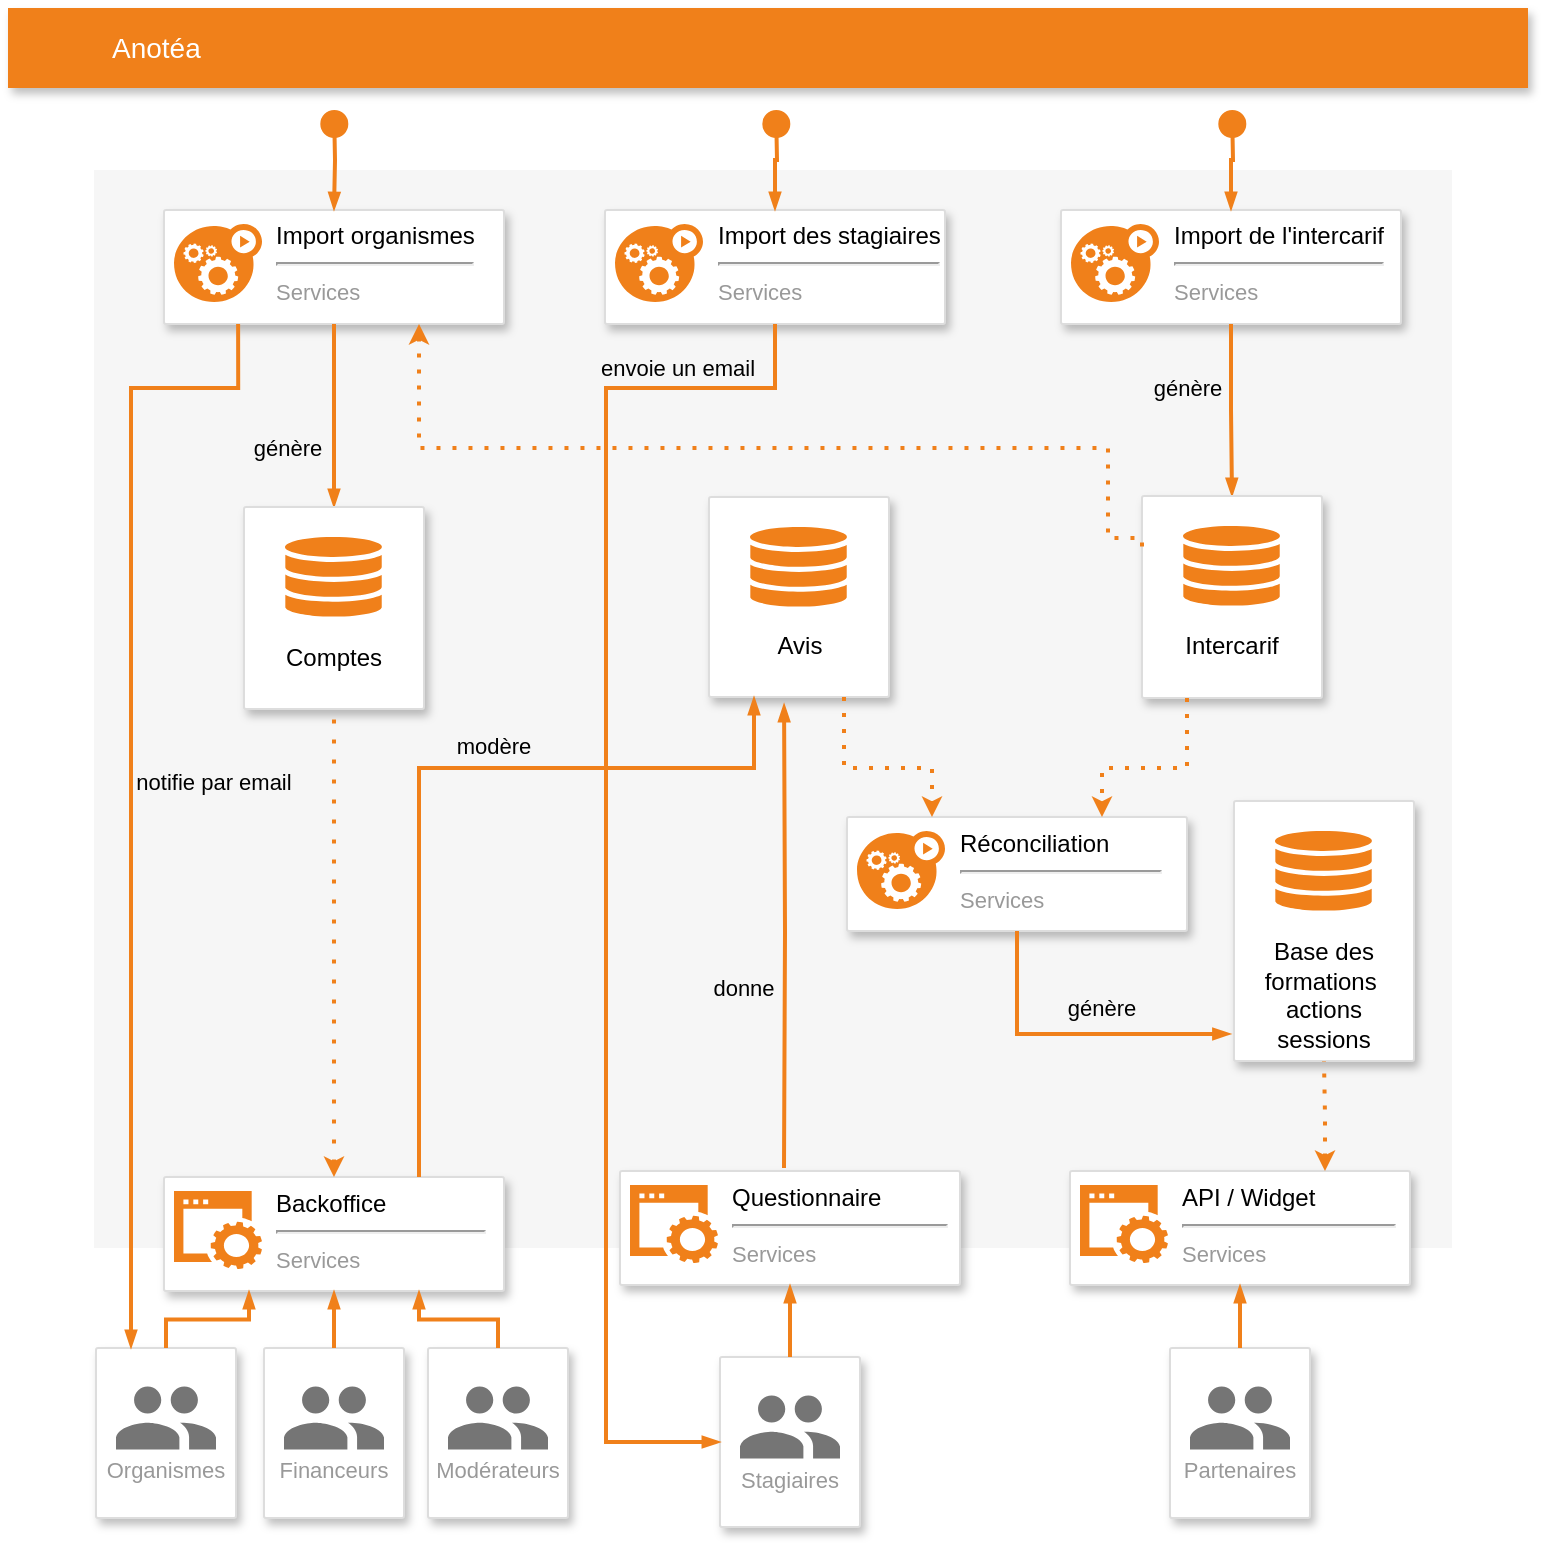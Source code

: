 <mxfile version="10.8.9" type="device"><diagram id="f106602c-feb2-e66a-4537-3a34d633f6aa" name="Page-1"><mxGraphModel dx="1036" dy="569" grid="1" gridSize="10" guides="1" tooltips="1" connect="1" arrows="1" fold="1" page="1" pageScale="1" pageWidth="1169" pageHeight="827" background="#ffffff" math="0" shadow="0"><root><mxCell id="0"/><mxCell id="1" parent="0"/><mxCell id="14" value="" style="fillColor=#F6F6F6;strokeColor=none;shadow=0;gradientColor=none;fontSize=14;align=left;spacing=10;fontColor=#717171;9E9E9E;verticalAlign=top;spacingTop=-4;fontStyle=0;spacingLeft=40;html=1;" parent="1" vertex="1"><mxGeometry x="243" y="121" width="679" height="539" as="geometry"/></mxCell><mxCell id="818" value="Anotéa" style="fillColor=#F0801A;strokeColor=none;shadow=1;gradientColor=none;fontSize=14;align=left;spacingLeft=50;fontColor=#ffffff;html=1;" parent="1" vertex="1"><mxGeometry x="200" y="40" width="760" height="40" as="geometry"/></mxCell><mxCell id="slbEmEllGNm7vpvM2xZo-1019" value="" style="strokeColor=#dddddd;fillColor=#ffffff;shadow=1;strokeWidth=1;rounded=1;absoluteArcSize=1;arcSize=2;fontSize=11;fontColor=#9E9E9E;align=center;html=1;" parent="1" vertex="1"><mxGeometry x="726.5" y="141" width="170" height="57" as="geometry"/></mxCell><mxCell id="slbEmEllGNm7vpvM2xZo-1020" value="&lt;font color=&quot;#000000&quot;&gt;Import de l'intercarif&lt;/font&gt;&lt;br&gt;&lt;hr&gt;&lt;font style=&quot;font-size: 11px&quot;&gt;Services&lt;/font&gt;" style="dashed=0;connectable=0;html=1;fillColor=#F0801A;strokeColor=none;shape=mxgraph.gcp2.gear_load;part=1;labelPosition=right;verticalLabelPosition=middle;align=left;verticalAlign=top;spacingLeft=5;fontColor=#999999;fontSize=12;spacingTop=-8;" parent="slbEmEllGNm7vpvM2xZo-1019" vertex="1"><mxGeometry width="44" height="39" relative="1" as="geometry"><mxPoint x="5" y="7" as="offset"/></mxGeometry></mxCell><mxCell id="slbEmEllGNm7vpvM2xZo-1035" value="" style="strokeColor=#dddddd;fillColor=#ffffff;shadow=1;strokeWidth=1;rounded=1;absoluteArcSize=1;arcSize=2;fontSize=11;fontColor=#9E9E9E;align=center;html=1;" parent="1" vertex="1"><mxGeometry x="278" y="141" width="170" height="57" as="geometry"/></mxCell><mxCell id="slbEmEllGNm7vpvM2xZo-1036" value="&lt;font color=&quot;#000000&quot;&gt;Import organismes&lt;/font&gt;&lt;br&gt;&lt;hr&gt;&lt;font style=&quot;font-size: 11px&quot;&gt;Services&lt;/font&gt;" style="dashed=0;connectable=0;html=1;fillColor=#F0801A;strokeColor=none;shape=mxgraph.gcp2.gear_load;part=1;labelPosition=right;verticalLabelPosition=middle;align=left;verticalAlign=top;spacingLeft=5;fontColor=#999999;fontSize=12;spacingTop=-8;" parent="slbEmEllGNm7vpvM2xZo-1035" vertex="1"><mxGeometry width="44" height="39" relative="1" as="geometry"><mxPoint x="5" y="7" as="offset"/></mxGeometry></mxCell><mxCell id="slbEmEllGNm7vpvM2xZo-1040" style="edgeStyle=orthogonalEdgeStyle;rounded=0;elbow=vertical;html=1;labelBackgroundColor=none;startFill=1;startSize=4;endArrow=blockThin;endFill=1;endSize=4;jettySize=auto;orthogonalLoop=1;strokeColor=#F0801A;strokeWidth=2;fontSize=12;fontColor=#000000;align=left;dashed=0;entryX=0.5;entryY=0;entryDx=0;entryDy=0;" parent="1" source="slbEmEllGNm7vpvM2xZo-1019" target="slbEmEllGNm7vpvM2xZo-1075" edge="1"><mxGeometry relative="1" as="geometry"><mxPoint x="370" y="256" as="sourcePoint"/><mxPoint x="496" y="339.667" as="targetPoint"/></mxGeometry></mxCell><mxCell id="slbEmEllGNm7vpvM2xZo-1041" style="edgeStyle=orthogonalEdgeStyle;rounded=0;elbow=vertical;html=1;labelBackgroundColor=none;startFill=1;startSize=4;endArrow=blockThin;endFill=1;endSize=4;jettySize=auto;orthogonalLoop=1;strokeColor=#F0801A;strokeWidth=2;fontSize=12;fontColor=#000000;align=left;dashed=0;exitX=0.5;exitY=1;exitDx=0;exitDy=0;entryX=0.5;entryY=0;entryDx=0;entryDy=0;" parent="1" source="slbEmEllGNm7vpvM2xZo-1035" target="slbEmEllGNm7vpvM2xZo-1073" edge="1"><mxGeometry relative="1" as="geometry"><Array as="points"/><mxPoint x="380" y="266" as="sourcePoint"/><mxPoint x="492" y="264" as="targetPoint"/></mxGeometry></mxCell><mxCell id="slbEmEllGNm7vpvM2xZo-1048" value="" style="strokeColor=#dddddd;fillColor=#ffffff;shadow=1;strokeWidth=1;rounded=1;absoluteArcSize=1;arcSize=2;fontSize=11;fontColor=#9E9E9E;align=center;html=1;" parent="1" vertex="1"><mxGeometry x="498.5" y="141" width="170" height="57" as="geometry"/></mxCell><mxCell id="slbEmEllGNm7vpvM2xZo-1049" value="&lt;font color=&quot;#000000&quot;&gt;Import des stagiaires&lt;/font&gt;&lt;br&gt;&lt;hr&gt;&lt;font style=&quot;font-size: 11px&quot;&gt;Services&lt;/font&gt;" style="dashed=0;connectable=0;html=1;fillColor=#F0801A;strokeColor=none;shape=mxgraph.gcp2.gear_load;part=1;labelPosition=right;verticalLabelPosition=middle;align=left;verticalAlign=top;spacingLeft=5;fontColor=#999999;fontSize=12;spacingTop=-8;" parent="slbEmEllGNm7vpvM2xZo-1048" vertex="1"><mxGeometry width="44" height="39" relative="1" as="geometry"><mxPoint x="5" y="7" as="offset"/></mxGeometry></mxCell><mxCell id="slbEmEllGNm7vpvM2xZo-1050" value="" style="strokeColor=#dddddd;fillColor=#ffffff;shadow=1;strokeWidth=1;rounded=1;absoluteArcSize=1;arcSize=2;fontSize=11;fontColor=#9E9E9E;align=center;html=1;" parent="1" vertex="1"><mxGeometry x="619.5" y="444.5" width="170" height="57" as="geometry"/></mxCell><mxCell id="slbEmEllGNm7vpvM2xZo-1051" value="&lt;font color=&quot;#000000&quot;&gt;Réconciliation&amp;nbsp; &amp;nbsp; &amp;nbsp; &amp;nbsp;&amp;nbsp;&lt;/font&gt;&lt;br&gt;&lt;hr&gt;&lt;font style=&quot;font-size: 11px&quot;&gt;Services&lt;/font&gt;" style="dashed=0;connectable=0;html=1;fillColor=#F0801A;strokeColor=none;shape=mxgraph.gcp2.gear_load;part=1;labelPosition=right;verticalLabelPosition=middle;align=left;verticalAlign=top;spacingLeft=5;fontColor=#999999;fontSize=12;spacingTop=-8;" parent="slbEmEllGNm7vpvM2xZo-1050" vertex="1"><mxGeometry width="44" height="39" relative="1" as="geometry"><mxPoint x="5" y="7" as="offset"/></mxGeometry></mxCell><mxCell id="slbEmEllGNm7vpvM2xZo-1059" value="" style="strokeColor=#dddddd;fillColor=#ffffff;shadow=1;strokeWidth=1;rounded=1;absoluteArcSize=1;arcSize=2;fontSize=11;fontColor=#9E9E9E;align=center;html=1;" parent="1" vertex="1"><mxGeometry x="506" y="621.5" width="170" height="57" as="geometry"/></mxCell><mxCell id="slbEmEllGNm7vpvM2xZo-1060" value="&lt;font color=&quot;#000000&quot;&gt;Questionnaire&amp;nbsp; &amp;nbsp; &amp;nbsp; &amp;nbsp; &amp;nbsp;&amp;nbsp;&lt;/font&gt;&lt;br&gt;&lt;hr&gt;&lt;font style=&quot;font-size: 11px&quot;&gt;Services&lt;/font&gt;" style="dashed=0;connectable=0;html=1;fillColor=#F0801A;strokeColor=none;shape=mxgraph.gcp2.website;part=1;labelPosition=right;verticalLabelPosition=middle;align=left;verticalAlign=top;spacingLeft=5;fontColor=#999999;fontSize=12;spacingTop=-8;" parent="slbEmEllGNm7vpvM2xZo-1059" vertex="1"><mxGeometry width="44" height="39" relative="1" as="geometry"><mxPoint x="5" y="7" as="offset"/></mxGeometry></mxCell><mxCell id="slbEmEllGNm7vpvM2xZo-1067" value="Stagiaires&#10;" style="strokeColor=#dddddd;fillColor=#ffffff;shadow=1;strokeWidth=1;rounded=1;absoluteArcSize=1;arcSize=2;labelPosition=center;verticalLabelPosition=middle;align=center;verticalAlign=bottom;spacingLeft=0;fontColor=#999999;fontSize=11;whiteSpace=wrap;spacingBottom=2;" parent="1" vertex="1"><mxGeometry x="556" y="714.5" width="70" height="85" as="geometry"/></mxCell><mxCell id="slbEmEllGNm7vpvM2xZo-1068" value="" style="dashed=0;connectable=0;html=1;fillColor=#757575;strokeColor=none;shape=mxgraph.gcp2.users;part=1;" parent="slbEmEllGNm7vpvM2xZo-1067" vertex="1"><mxGeometry x="0.5" width="50" height="31.5" relative="1" as="geometry"><mxPoint x="-25" y="19.25" as="offset"/></mxGeometry></mxCell><mxCell id="slbEmEllGNm7vpvM2xZo-1073" value="Comptes&#10;" style="strokeColor=#dddddd;fillColor=#ffffff;shadow=1;strokeWidth=1;rounded=1;absoluteArcSize=1;arcSize=2;labelPosition=center;verticalLabelPosition=middle;align=center;verticalAlign=bottom;spacingLeft=0;fontColor=#000000;fontSize=12;whiteSpace=wrap;spacingBottom=2;" parent="1" vertex="1"><mxGeometry x="318" y="289.5" width="90" height="101" as="geometry"/></mxCell><mxCell id="slbEmEllGNm7vpvM2xZo-1074" value="" style="dashed=0;connectable=0;html=1;fillColor=#F0801A;strokeColor=none;shape=mxgraph.gcp2.cloud_monitoring;part=1;" parent="slbEmEllGNm7vpvM2xZo-1073" vertex="1"><mxGeometry x="0.5" width="50" height="40" relative="1" as="geometry"><mxPoint x="-25" y="15" as="offset"/></mxGeometry></mxCell><mxCell id="slbEmEllGNm7vpvM2xZo-1075" value="Intercarif&#10;" style="strokeColor=#dddddd;fillColor=#ffffff;shadow=1;strokeWidth=1;rounded=1;absoluteArcSize=1;arcSize=2;labelPosition=center;verticalLabelPosition=middle;align=center;verticalAlign=bottom;spacingLeft=0;fontColor=#000000;fontSize=12;whiteSpace=wrap;spacingBottom=2;" parent="1" vertex="1"><mxGeometry x="767" y="284" width="90" height="101" as="geometry"/></mxCell><mxCell id="slbEmEllGNm7vpvM2xZo-1076" value="" style="dashed=0;connectable=0;html=1;fillColor=#F0801A;strokeColor=none;shape=mxgraph.gcp2.cloud_monitoring;part=1;" parent="slbEmEllGNm7vpvM2xZo-1075" vertex="1"><mxGeometry x="0.5" width="50" height="40" relative="1" as="geometry"><mxPoint x="-25" y="15" as="offset"/></mxGeometry></mxCell><mxCell id="slbEmEllGNm7vpvM2xZo-1077" value="Avis&#10;" style="strokeColor=#dddddd;fillColor=#ffffff;shadow=1;strokeWidth=1;rounded=1;absoluteArcSize=1;arcSize=2;labelPosition=center;verticalLabelPosition=middle;align=center;verticalAlign=bottom;spacingLeft=0;fontColor=#000000;fontSize=12;whiteSpace=wrap;spacingBottom=2;" parent="1" vertex="1"><mxGeometry x="550.5" y="284.5" width="90" height="100" as="geometry"/></mxCell><mxCell id="slbEmEllGNm7vpvM2xZo-1078" value="" style="dashed=0;connectable=0;html=1;fillColor=#F0801A;strokeColor=none;shape=mxgraph.gcp2.cloud_monitoring;part=1;" parent="slbEmEllGNm7vpvM2xZo-1077" vertex="1"><mxGeometry x="0.5" width="50" height="40" relative="1" as="geometry"><mxPoint x="-25" y="15" as="offset"/></mxGeometry></mxCell><mxCell id="slbEmEllGNm7vpvM2xZo-1079" value="" style="strokeColor=#dddddd;fillColor=#ffffff;shadow=1;strokeWidth=1;rounded=1;absoluteArcSize=1;arcSize=2;fontSize=11;fontColor=#9E9E9E;align=center;html=1;" parent="1" vertex="1"><mxGeometry x="731" y="621.5" width="170" height="57" as="geometry"/></mxCell><mxCell id="slbEmEllGNm7vpvM2xZo-1080" value="&lt;font color=&quot;#000000&quot;&gt;API / Widget&amp;nbsp; &amp;nbsp; &amp;nbsp; &amp;nbsp; &amp;nbsp; &amp;nbsp;&amp;nbsp;&lt;/font&gt;&lt;br&gt;&lt;hr&gt;&lt;font style=&quot;font-size: 11px&quot;&gt;Services&lt;/font&gt;" style="dashed=0;connectable=0;html=1;fillColor=#F0801A;strokeColor=none;shape=mxgraph.gcp2.website;part=1;labelPosition=right;verticalLabelPosition=middle;align=left;verticalAlign=top;spacingLeft=5;fontColor=#999999;fontSize=12;spacingTop=-8;" parent="slbEmEllGNm7vpvM2xZo-1079" vertex="1"><mxGeometry width="44" height="39" relative="1" as="geometry"><mxPoint x="5" y="7" as="offset"/></mxGeometry></mxCell><mxCell id="slbEmEllGNm7vpvM2xZo-1081" value="" style="strokeColor=#dddddd;fillColor=#ffffff;shadow=1;strokeWidth=1;rounded=1;absoluteArcSize=1;arcSize=2;fontSize=11;fontColor=#9E9E9E;align=center;html=1;" parent="1" vertex="1"><mxGeometry x="278" y="624.5" width="170" height="57" as="geometry"/></mxCell><mxCell id="slbEmEllGNm7vpvM2xZo-1082" value="&lt;font color=&quot;#000000&quot;&gt;Backoffice&amp;nbsp; &amp;nbsp; &amp;nbsp; &amp;nbsp; &amp;nbsp; &amp;nbsp; &amp;nbsp; &amp;nbsp;&lt;/font&gt;&lt;br&gt;&lt;hr&gt;&lt;font style=&quot;font-size: 11px&quot;&gt;Services&lt;/font&gt;" style="dashed=0;connectable=0;html=1;fillColor=#F0801A;strokeColor=none;shape=mxgraph.gcp2.website;part=1;labelPosition=right;verticalLabelPosition=middle;align=left;verticalAlign=top;spacingLeft=5;fontColor=#999999;fontSize=12;spacingTop=-8;" parent="slbEmEllGNm7vpvM2xZo-1081" vertex="1"><mxGeometry width="44" height="39" relative="1" as="geometry"><mxPoint x="5" y="7" as="offset"/></mxGeometry></mxCell><mxCell id="slbEmEllGNm7vpvM2xZo-1089" value="Base des formations  actions sessions" style="strokeColor=#dddddd;fillColor=#ffffff;shadow=1;strokeWidth=1;rounded=1;absoluteArcSize=1;arcSize=2;labelPosition=center;verticalLabelPosition=middle;align=center;verticalAlign=bottom;spacingLeft=0;fontColor=#000000;fontSize=12;whiteSpace=wrap;spacingBottom=2;" parent="1" vertex="1"><mxGeometry x="813" y="436.5" width="90" height="130" as="geometry"/></mxCell><mxCell id="slbEmEllGNm7vpvM2xZo-1090" value="" style="dashed=0;connectable=0;html=1;fillColor=#F0801A;strokeColor=none;shape=mxgraph.gcp2.cloud_monitoring;part=1;" parent="slbEmEllGNm7vpvM2xZo-1089" vertex="1"><mxGeometry x="0.5" width="50" height="40" relative="1" as="geometry"><mxPoint x="-25" y="15" as="offset"/></mxGeometry></mxCell><mxCell id="slbEmEllGNm7vpvM2xZo-1105" value="" style="edgeStyle=orthogonalEdgeStyle;fontSize=12;html=1;endArrow=blockThin;endFill=1;rounded=0;strokeWidth=2;endSize=4;startSize=4;dashed=0;strokeColor=#F0801A;startArrow=circle;startFill=1;entryX=0.5;entryY=0;entryDx=0;entryDy=0;" parent="1" target="slbEmEllGNm7vpvM2xZo-1019" edge="1"><mxGeometry width="100" relative="1" as="geometry"><mxPoint x="812" y="90" as="sourcePoint"/><mxPoint x="220" y="219.5" as="targetPoint"/></mxGeometry></mxCell><mxCell id="slbEmEllGNm7vpvM2xZo-1106" value="" style="edgeStyle=orthogonalEdgeStyle;fontSize=12;html=1;endArrow=blockThin;endFill=1;rounded=0;strokeWidth=2;endSize=4;startSize=4;dashed=0;strokeColor=#F0801A;startArrow=circle;startFill=1;entryX=0.5;entryY=0;entryDx=0;entryDy=0;" parent="1" target="slbEmEllGNm7vpvM2xZo-1035" edge="1"><mxGeometry width="100" relative="1" as="geometry"><mxPoint x="363" y="90" as="sourcePoint"/><mxPoint x="238.667" y="260" as="targetPoint"/></mxGeometry></mxCell><mxCell id="slbEmEllGNm7vpvM2xZo-1107" value="" style="edgeStyle=orthogonalEdgeStyle;fontSize=12;html=1;endArrow=none;endFill=0;rounded=0;strokeWidth=2;endSize=4;startSize=4;dashed=1;dashPattern=1 4;strokeColor=#F0801A;entryX=0.5;entryY=1;entryDx=0;entryDy=0;exitX=0.5;exitY=0;exitDx=0;exitDy=0;startArrow=classic;startFill=1;" parent="1" source="slbEmEllGNm7vpvM2xZo-1081" target="slbEmEllGNm7vpvM2xZo-1073" edge="1"><mxGeometry width="100" relative="1" as="geometry"><mxPoint x="554" y="635" as="sourcePoint"/><mxPoint x="495.333" y="519" as="targetPoint"/></mxGeometry></mxCell><mxCell id="slbEmEllGNm7vpvM2xZo-1109" value="" style="edgeStyle=orthogonalEdgeStyle;fontSize=12;html=1;endArrow=blockThin;endFill=1;rounded=0;strokeWidth=2;endSize=4;startSize=4;dashed=0;strokeColor=#F0801A;startArrow=circle;startFill=1;entryX=0.5;entryY=0;entryDx=0;entryDy=0;fillColor=#f8cecc;" parent="1" target="slbEmEllGNm7vpvM2xZo-1048" edge="1"><mxGeometry width="100" relative="1" as="geometry"><mxPoint x="584" y="90" as="sourcePoint"/><mxPoint x="1108.667" y="278" as="targetPoint"/></mxGeometry></mxCell><mxCell id="slbEmEllGNm7vpvM2xZo-1110" value="Partenaires&#10;" style="strokeColor=#dddddd;fillColor=#ffffff;shadow=1;strokeWidth=1;rounded=1;absoluteArcSize=1;arcSize=2;labelPosition=center;verticalLabelPosition=middle;align=center;verticalAlign=bottom;spacingLeft=0;fontColor=#999999;fontSize=11;whiteSpace=wrap;spacingBottom=2;" parent="1" vertex="1"><mxGeometry x="781" y="710" width="70" height="85" as="geometry"/></mxCell><mxCell id="slbEmEllGNm7vpvM2xZo-1111" value="" style="dashed=0;connectable=0;html=1;fillColor=#757575;strokeColor=none;shape=mxgraph.gcp2.users;part=1;" parent="slbEmEllGNm7vpvM2xZo-1110" vertex="1"><mxGeometry x="0.5" width="50" height="31.5" relative="1" as="geometry"><mxPoint x="-25" y="19.25" as="offset"/></mxGeometry></mxCell><mxCell id="slbEmEllGNm7vpvM2xZo-1112" value="Financeurs&#10;" style="strokeColor=#dddddd;fillColor=#ffffff;shadow=1;strokeWidth=1;rounded=1;absoluteArcSize=1;arcSize=2;labelPosition=center;verticalLabelPosition=middle;align=center;verticalAlign=bottom;spacingLeft=0;fontColor=#999999;fontSize=11;whiteSpace=wrap;spacingBottom=2;" parent="1" vertex="1"><mxGeometry x="328" y="710" width="70" height="85" as="geometry"/></mxCell><mxCell id="slbEmEllGNm7vpvM2xZo-1113" value="" style="dashed=0;connectable=0;html=1;fillColor=#757575;strokeColor=none;shape=mxgraph.gcp2.users;part=1;" parent="slbEmEllGNm7vpvM2xZo-1112" vertex="1"><mxGeometry x="0.5" width="50" height="31.5" relative="1" as="geometry"><mxPoint x="-25" y="19.25" as="offset"/></mxGeometry></mxCell><mxCell id="slbEmEllGNm7vpvM2xZo-1129" value="" style="edgeStyle=orthogonalEdgeStyle;fontSize=12;html=1;endArrow=classic;endFill=1;rounded=0;strokeWidth=2;endSize=4;startSize=4;dashed=1;dashPattern=1 3;strokeColor=#F0801A;exitX=0.75;exitY=1;exitDx=0;exitDy=0;entryX=0.25;entryY=0;entryDx=0;entryDy=0;" parent="1" source="slbEmEllGNm7vpvM2xZo-1077" target="slbEmEllGNm7vpvM2xZo-1050" edge="1"><mxGeometry width="100" relative="1" as="geometry"><mxPoint x="130" y="310" as="sourcePoint"/><mxPoint x="230" y="310" as="targetPoint"/><Array as="points"><mxPoint x="618" y="420"/><mxPoint x="662" y="420"/></Array></mxGeometry></mxCell><mxCell id="slbEmEllGNm7vpvM2xZo-1131" value="" style="edgeStyle=orthogonalEdgeStyle;fontSize=12;html=1;endArrow=classic;endFill=1;rounded=0;strokeWidth=2;endSize=4;startSize=4;dashed=1;dashPattern=1 3;strokeColor=#F0801A;exitX=0.25;exitY=1;exitDx=0;exitDy=0;entryX=0.75;entryY=0;entryDx=0;entryDy=0;" parent="1" source="slbEmEllGNm7vpvM2xZo-1075" target="slbEmEllGNm7vpvM2xZo-1050" edge="1"><mxGeometry width="100" relative="1" as="geometry"><mxPoint x="650.333" y="365.667" as="sourcePoint"/><mxPoint x="690.333" y="429.667" as="targetPoint"/><Array as="points"><mxPoint x="789" y="420"/><mxPoint x="747" y="420"/></Array></mxGeometry></mxCell><mxCell id="slbEmEllGNm7vpvM2xZo-1133" value="" style="edgeStyle=orthogonalEdgeStyle;fontSize=12;html=1;endArrow=blockThin;endFill=1;rounded=0;strokeWidth=2;endSize=4;startSize=4;dashed=0;strokeColor=#F0801A;exitX=0.5;exitY=1;exitDx=0;exitDy=0;entryX=0;entryY=0.5;entryDx=0;entryDy=0;fillColor=#f8cecc;" parent="1" source="slbEmEllGNm7vpvM2xZo-1048" target="slbEmEllGNm7vpvM2xZo-1067" edge="1"><mxGeometry width="100" relative="1" as="geometry"><mxPoint x="80" y="830" as="sourcePoint"/><mxPoint x="490" y="700" as="targetPoint"/><Array as="points"><mxPoint x="584" y="230"/><mxPoint x="499" y="230"/><mxPoint x="499" y="757"/></Array></mxGeometry></mxCell><mxCell id="slbEmEllGNm7vpvM2xZo-1134" value="" style="edgeStyle=orthogonalEdgeStyle;fontSize=12;html=1;endArrow=blockThin;endFill=1;rounded=0;strokeWidth=2;endSize=4;startSize=4;dashed=0;strokeColor=#F0801A;entryX=0.5;entryY=1;entryDx=0;entryDy=0;exitX=0.5;exitY=0;exitDx=0;exitDy=0;fillColor=#f8cecc;" parent="1" source="slbEmEllGNm7vpvM2xZo-1067" target="slbEmEllGNm7vpvM2xZo-1059" edge="1"><mxGeometry width="100" relative="1" as="geometry"><mxPoint x="80" y="820" as="sourcePoint"/><mxPoint x="180" y="820" as="targetPoint"/></mxGeometry></mxCell><mxCell id="slbEmEllGNm7vpvM2xZo-1136" value="" style="edgeStyle=orthogonalEdgeStyle;fontSize=12;html=1;endArrow=blockThin;endFill=1;rounded=0;strokeWidth=2;endSize=4;startSize=4;dashed=0;strokeColor=#F0801A;exitX=0.5;exitY=1;exitDx=0;exitDy=0;entryX=-0.019;entryY=0.896;entryDx=0;entryDy=0;entryPerimeter=0;" parent="1" source="slbEmEllGNm7vpvM2xZo-1050" target="slbEmEllGNm7vpvM2xZo-1089" edge="1"><mxGeometry width="100" relative="1" as="geometry"><mxPoint x="80" y="820" as="sourcePoint"/><mxPoint x="180" y="820" as="targetPoint"/></mxGeometry></mxCell><mxCell id="slbEmEllGNm7vpvM2xZo-1137" value="" style="edgeStyle=orthogonalEdgeStyle;fontSize=12;html=1;endArrow=none;endFill=0;rounded=0;strokeWidth=2;endSize=4;startSize=4;dashed=1;dashPattern=1 3;strokeColor=#F0801A;entryX=0.5;entryY=1;entryDx=0;entryDy=0;startArrow=classic;startFill=1;exitX=0.75;exitY=0;exitDx=0;exitDy=0;" parent="1" target="slbEmEllGNm7vpvM2xZo-1089" edge="1" source="slbEmEllGNm7vpvM2xZo-1079"><mxGeometry width="100" relative="1" as="geometry"><mxPoint x="840" y="620" as="sourcePoint"/><mxPoint x="180" y="820" as="targetPoint"/></mxGeometry></mxCell><mxCell id="slbEmEllGNm7vpvM2xZo-1143" value="" style="edgeStyle=orthogonalEdgeStyle;fontSize=12;html=1;endArrow=blockThin;endFill=1;rounded=0;strokeWidth=2;endSize=4;startSize=4;dashed=0;strokeColor=#F0801A;entryX=0.417;entryY=1.035;entryDx=0;entryDy=0;entryPerimeter=0;fillColor=#f8cecc;" parent="1" target="slbEmEllGNm7vpvM2xZo-1077" edge="1"><mxGeometry width="100" relative="1" as="geometry"><mxPoint x="588" y="620" as="sourcePoint"/><mxPoint x="160" y="640" as="targetPoint"/></mxGeometry></mxCell><mxCell id="cTMBaItiV1I_YH9GrKDY-819" value="" style="edgeStyle=orthogonalEdgeStyle;fontSize=12;html=1;endArrow=blockThin;endFill=1;rounded=0;strokeWidth=2;endSize=4;startSize=4;dashed=0;strokeColor=#F0801A;entryX=0.5;entryY=1;entryDx=0;entryDy=0;exitX=0.5;exitY=0;exitDx=0;exitDy=0;" edge="1" parent="1" source="slbEmEllGNm7vpvM2xZo-1112" target="slbEmEllGNm7vpvM2xZo-1081"><mxGeometry width="100" relative="1" as="geometry"><mxPoint x="110" y="820" as="sourcePoint"/><mxPoint x="210" y="820" as="targetPoint"/></mxGeometry></mxCell><mxCell id="cTMBaItiV1I_YH9GrKDY-820" value="" style="edgeStyle=orthogonalEdgeStyle;fontSize=12;html=1;endArrow=blockThin;endFill=1;rounded=0;strokeWidth=2;endSize=4;startSize=4;dashed=0;strokeColor=#F0801A;entryX=0.5;entryY=1;entryDx=0;entryDy=0;exitX=0.5;exitY=0;exitDx=0;exitDy=0;" edge="1" parent="1" source="slbEmEllGNm7vpvM2xZo-1110" target="slbEmEllGNm7vpvM2xZo-1079"><mxGeometry width="100" relative="1" as="geometry"><mxPoint x="110" y="820" as="sourcePoint"/><mxPoint x="210" y="820" as="targetPoint"/></mxGeometry></mxCell><mxCell id="cTMBaItiV1I_YH9GrKDY-821" value="" style="edgeStyle=orthogonalEdgeStyle;fontSize=12;html=1;endArrow=none;endFill=0;rounded=0;strokeWidth=2;endSize=4;startSize=4;dashed=1;dashPattern=1 3;strokeColor=#F0801A;exitX=0.75;exitY=1;exitDx=0;exitDy=0;entryX=0;entryY=0.25;entryDx=0;entryDy=0;startArrow=classic;startFill=1;" edge="1" parent="1" source="slbEmEllGNm7vpvM2xZo-1035" target="slbEmEllGNm7vpvM2xZo-1075"><mxGeometry width="100" relative="1" as="geometry"><mxPoint x="110" y="820" as="sourcePoint"/><mxPoint x="210" y="820" as="targetPoint"/><Array as="points"><mxPoint x="406" y="260"/><mxPoint x="750" y="260"/><mxPoint x="750" y="305"/></Array></mxGeometry></mxCell><mxCell id="cTMBaItiV1I_YH9GrKDY-822" value="Modérateurs&#10;" style="strokeColor=#dddddd;fillColor=#ffffff;shadow=1;strokeWidth=1;rounded=1;absoluteArcSize=1;arcSize=2;labelPosition=center;verticalLabelPosition=middle;align=center;verticalAlign=bottom;spacingLeft=0;fontColor=#999999;fontSize=11;whiteSpace=wrap;spacingBottom=2;" vertex="1" parent="1"><mxGeometry x="410" y="710" width="70" height="85" as="geometry"/></mxCell><mxCell id="cTMBaItiV1I_YH9GrKDY-823" value="" style="dashed=0;connectable=0;html=1;fillColor=#757575;strokeColor=none;shape=mxgraph.gcp2.users;part=1;" vertex="1" parent="cTMBaItiV1I_YH9GrKDY-822"><mxGeometry x="0.5" width="50" height="31.5" relative="1" as="geometry"><mxPoint x="-25" y="19.25" as="offset"/></mxGeometry></mxCell><mxCell id="cTMBaItiV1I_YH9GrKDY-824" value="Organismes&#10;" style="strokeColor=#dddddd;fillColor=#ffffff;shadow=1;strokeWidth=1;rounded=1;absoluteArcSize=1;arcSize=2;labelPosition=center;verticalLabelPosition=middle;align=center;verticalAlign=bottom;spacingLeft=0;fontColor=#999999;fontSize=11;whiteSpace=wrap;spacingBottom=2;" vertex="1" parent="1"><mxGeometry x="244" y="710" width="70" height="85" as="geometry"/></mxCell><mxCell id="cTMBaItiV1I_YH9GrKDY-825" value="" style="dashed=0;connectable=0;html=1;fillColor=#757575;strokeColor=none;shape=mxgraph.gcp2.users;part=1;" vertex="1" parent="cTMBaItiV1I_YH9GrKDY-824"><mxGeometry x="0.5" width="50" height="31.5" relative="1" as="geometry"><mxPoint x="-25" y="19.25" as="offset"/></mxGeometry></mxCell><mxCell id="cTMBaItiV1I_YH9GrKDY-827" value="" style="edgeStyle=orthogonalEdgeStyle;fontSize=12;html=1;endArrow=blockThin;endFill=1;rounded=0;strokeWidth=2;endSize=4;startSize=4;dashed=0;strokeColor=#F0801A;entryX=0.25;entryY=1;entryDx=0;entryDy=0;" edge="1" parent="1" source="cTMBaItiV1I_YH9GrKDY-824" target="slbEmEllGNm7vpvM2xZo-1081"><mxGeometry width="100" relative="1" as="geometry"><mxPoint x="210" y="820" as="sourcePoint"/><mxPoint x="310" y="820" as="targetPoint"/></mxGeometry></mxCell><mxCell id="cTMBaItiV1I_YH9GrKDY-828" value="" style="edgeStyle=orthogonalEdgeStyle;fontSize=12;html=1;endArrow=blockThin;endFill=1;rounded=0;strokeWidth=2;endSize=4;startSize=4;dashed=0;strokeColor=#F0801A;entryX=0.75;entryY=1;entryDx=0;entryDy=0;exitX=0.5;exitY=0;exitDx=0;exitDy=0;" edge="1" parent="1" source="cTMBaItiV1I_YH9GrKDY-822" target="slbEmEllGNm7vpvM2xZo-1081"><mxGeometry width="100" relative="1" as="geometry"><mxPoint x="210" y="820" as="sourcePoint"/><mxPoint x="310" y="820" as="targetPoint"/></mxGeometry></mxCell><mxCell id="cTMBaItiV1I_YH9GrKDY-834" value="" style="edgeStyle=orthogonalEdgeStyle;fontSize=12;html=1;endArrow=blockThin;endFill=1;rounded=0;strokeWidth=2;endSize=4;startSize=4;dashed=0;strokeColor=#F0801A;exitX=0.218;exitY=1;exitDx=0;exitDy=0;exitPerimeter=0;entryX=0.25;entryY=0;entryDx=0;entryDy=0;" edge="1" parent="1" source="slbEmEllGNm7vpvM2xZo-1035" target="cTMBaItiV1I_YH9GrKDY-824"><mxGeometry width="100" relative="1" as="geometry"><mxPoint x="110" y="820" as="sourcePoint"/><mxPoint x="210" y="820" as="targetPoint"/><Array as="points"><mxPoint x="315" y="230"/><mxPoint x="261" y="230"/></Array></mxGeometry></mxCell><mxCell id="cTMBaItiV1I_YH9GrKDY-837" value="génère&lt;br&gt;" style="text;html=1;strokeColor=none;fillColor=none;align=center;verticalAlign=middle;whiteSpace=wrap;rounded=0;fontSize=11;" vertex="1" parent="1"><mxGeometry x="320" y="250" width="40" height="20" as="geometry"/></mxCell><mxCell id="cTMBaItiV1I_YH9GrKDY-838" value="génère&lt;br&gt;" style="text;html=1;strokeColor=none;fillColor=none;align=center;verticalAlign=middle;whiteSpace=wrap;rounded=0;fontSize=11;" vertex="1" parent="1"><mxGeometry x="770" y="220" width="40" height="20" as="geometry"/></mxCell><mxCell id="cTMBaItiV1I_YH9GrKDY-840" value="génère&lt;br&gt;" style="text;html=1;strokeColor=none;fillColor=none;align=center;verticalAlign=middle;whiteSpace=wrap;rounded=0;fontSize=11;" vertex="1" parent="1"><mxGeometry x="727" y="530" width="40" height="20" as="geometry"/></mxCell><mxCell id="cTMBaItiV1I_YH9GrKDY-841" value="envoie un email&lt;br&gt;" style="text;html=1;strokeColor=none;fillColor=none;align=center;verticalAlign=middle;whiteSpace=wrap;rounded=0;fontSize=11;" vertex="1" parent="1"><mxGeometry x="490" y="210" width="90" height="20" as="geometry"/></mxCell><mxCell id="cTMBaItiV1I_YH9GrKDY-842" value="notifie par email&lt;br&gt;" style="text;html=1;strokeColor=none;fillColor=none;align=center;verticalAlign=middle;whiteSpace=wrap;rounded=0;fontSize=11;" vertex="1" parent="1"><mxGeometry x="258" y="416.5" width="90" height="20" as="geometry"/></mxCell><mxCell id="cTMBaItiV1I_YH9GrKDY-843" value="donne&lt;br&gt;" style="text;html=1;strokeColor=none;fillColor=none;align=center;verticalAlign=middle;whiteSpace=wrap;rounded=0;fontSize=11;" vertex="1" parent="1"><mxGeometry x="523" y="520" width="90" height="20" as="geometry"/></mxCell><mxCell id="cTMBaItiV1I_YH9GrKDY-846" value="" style="edgeStyle=orthogonalEdgeStyle;fontSize=12;html=1;endArrow=blockThin;endFill=1;rounded=0;strokeWidth=2;endSize=4;startSize=4;dashed=0;strokeColor=#F0801A;dashPattern=1 4;entryX=0.25;entryY=1;entryDx=0;entryDy=0;exitX=0.75;exitY=0;exitDx=0;exitDy=0;" edge="1" parent="1" source="slbEmEllGNm7vpvM2xZo-1081" target="slbEmEllGNm7vpvM2xZo-1077"><mxGeometry width="100" relative="1" as="geometry"><mxPoint x="200" y="820" as="sourcePoint"/><mxPoint x="300" y="820" as="targetPoint"/><Array as="points"><mxPoint x="405" y="420"/><mxPoint x="573" y="420"/></Array></mxGeometry></mxCell><mxCell id="cTMBaItiV1I_YH9GrKDY-847" value="modère&lt;br&gt;" style="text;html=1;strokeColor=none;fillColor=none;align=center;verticalAlign=middle;whiteSpace=wrap;rounded=0;fontSize=11;" vertex="1" parent="1"><mxGeometry x="398" y="398.5" width="90" height="20" as="geometry"/></mxCell></root></mxGraphModel></diagram></mxfile>